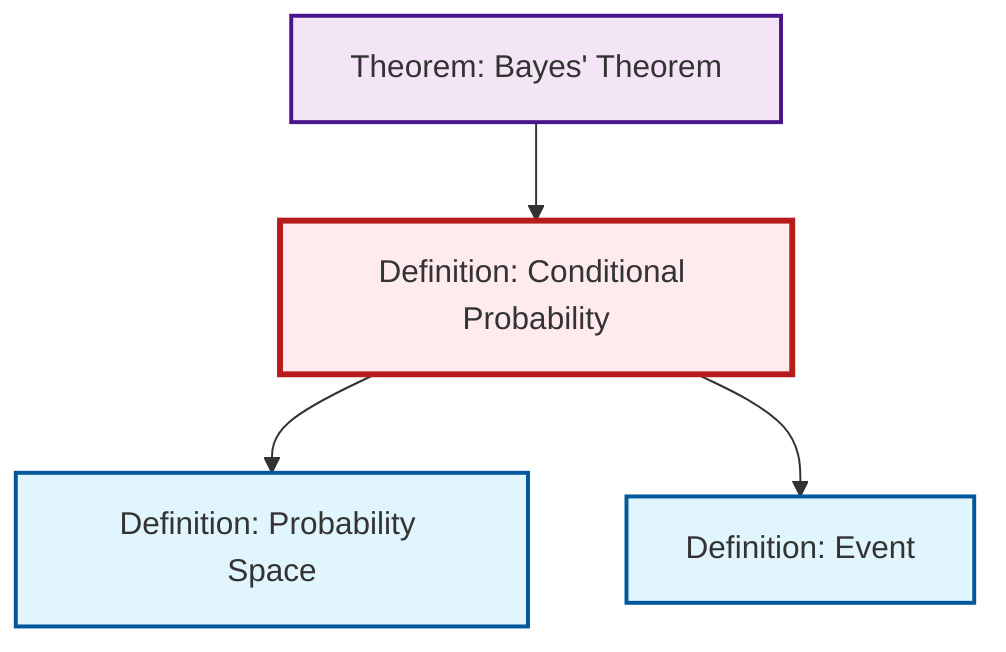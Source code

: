 graph TD
    classDef definition fill:#e1f5fe,stroke:#01579b,stroke-width:2px
    classDef theorem fill:#f3e5f5,stroke:#4a148c,stroke-width:2px
    classDef axiom fill:#fff3e0,stroke:#e65100,stroke-width:2px
    classDef example fill:#e8f5e9,stroke:#1b5e20,stroke-width:2px
    classDef current fill:#ffebee,stroke:#b71c1c,stroke-width:3px
    thm-bayes["Theorem: Bayes' Theorem"]:::theorem
    def-probability-space["Definition: Probability Space"]:::definition
    def-event["Definition: Event"]:::definition
    def-conditional-probability["Definition: Conditional Probability"]:::definition
    thm-bayes --> def-conditional-probability
    def-conditional-probability --> def-probability-space
    def-conditional-probability --> def-event
    class def-conditional-probability current